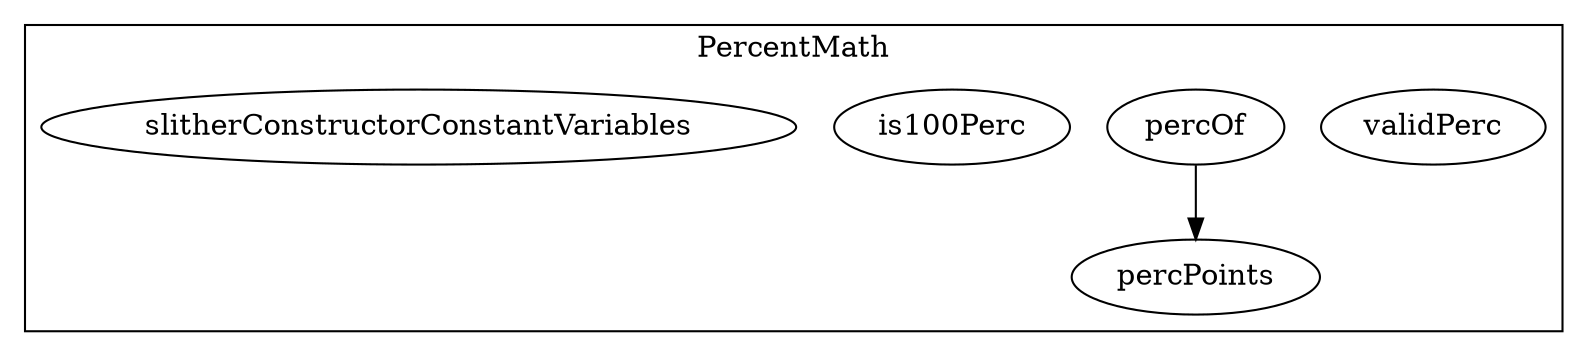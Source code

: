 strict digraph {
subgraph cluster_4243_PercentMath {
label = "PercentMath"
"4243_validPerc" [label="validPerc"]
"4243_percOf" [label="percOf"]
"4243_percPoints" [label="percPoints"]
"4243_is100Perc" [label="is100Perc"]
"4243_slitherConstructorConstantVariables" [label="slitherConstructorConstantVariables"]
"4243_percOf" -> "4243_percPoints"
}subgraph cluster_solidity {
label = "[Solidity]"
}
}